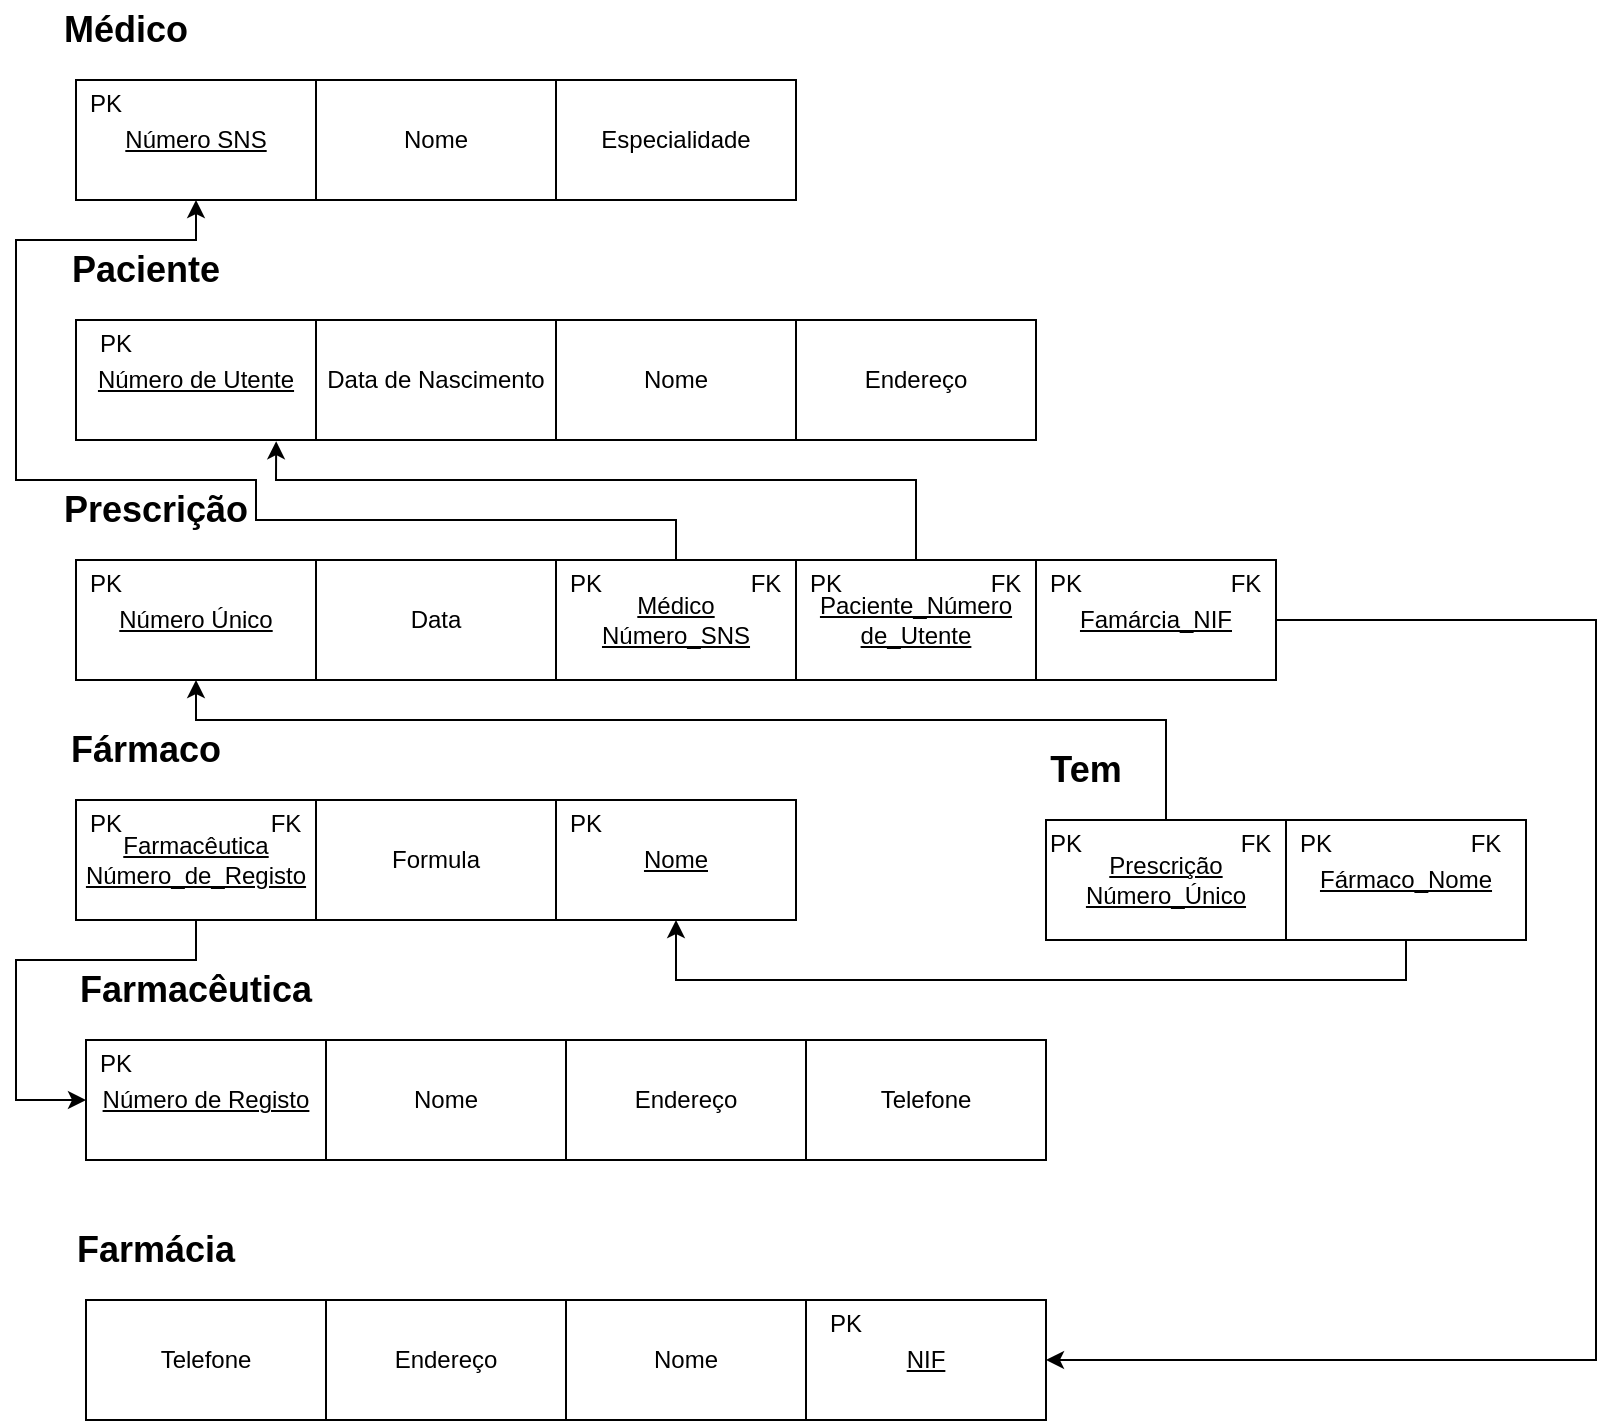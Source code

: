 <mxfile version="17.4.0" type="google"><diagram id="e1ZUcDwEIk89_z_dT6e8" name="Page-1"><mxGraphModel grid="1" page="1" gridSize="10" guides="1" tooltips="1" connect="1" arrows="1" fold="1" pageScale="1" pageWidth="850" pageHeight="1100" math="0" shadow="0"><root><mxCell id="0"/><mxCell id="1" parent="0"/><mxCell id="mJR4jNnANdIEDXLoKPRt-1" value="&lt;u&gt;Número Único&lt;/u&gt;" style="rounded=0;whiteSpace=wrap;html=1;" vertex="1" parent="1"><mxGeometry x="80" y="290" width="120" height="60" as="geometry"/></mxCell><mxCell id="mJR4jNnANdIEDXLoKPRt-2" value="Data" style="rounded=0;whiteSpace=wrap;html=1;" vertex="1" parent="1"><mxGeometry x="200" y="290" width="120" height="60" as="geometry"/></mxCell><mxCell id="mJR4jNnANdIEDXLoKPRt-3" value="Prescrição" style="text;html=1;strokeColor=none;fillColor=none;align=center;verticalAlign=middle;whiteSpace=wrap;rounded=0;fontSize=18;fontStyle=1" vertex="1" parent="1"><mxGeometry x="85" y="250" width="70" height="30" as="geometry"/></mxCell><mxCell id="mJR4jNnANdIEDXLoKPRt-10" value="&lt;u&gt;Número de Registo&lt;/u&gt;" style="rounded=0;whiteSpace=wrap;html=1;" vertex="1" parent="1"><mxGeometry x="85" y="530" width="120" height="60" as="geometry"/></mxCell><mxCell id="mJR4jNnANdIEDXLoKPRt-11" value="Nome" style="rounded=0;whiteSpace=wrap;html=1;" vertex="1" parent="1"><mxGeometry x="205" y="530" width="120" height="60" as="geometry"/></mxCell><mxCell id="mJR4jNnANdIEDXLoKPRt-12" value="Farmacêutica" style="text;html=1;strokeColor=none;fillColor=none;align=center;verticalAlign=middle;whiteSpace=wrap;rounded=0;fontSize=18;fontStyle=1" vertex="1" parent="1"><mxGeometry x="95" y="490" width="90" height="30" as="geometry"/></mxCell><mxCell id="mJR4jNnANdIEDXLoKPRt-13" value="Endereço" style="rounded=0;whiteSpace=wrap;html=1;" vertex="1" parent="1"><mxGeometry x="325" y="530" width="120" height="60" as="geometry"/></mxCell><mxCell id="mJR4jNnANdIEDXLoKPRt-14" value="Telefone" style="rounded=0;whiteSpace=wrap;html=1;" vertex="1" parent="1"><mxGeometry x="445" y="530" width="120" height="60" as="geometry"/></mxCell><mxCell id="mJR4jNnANdIEDXLoKPRt-15" value="Endereço" style="rounded=0;whiteSpace=wrap;html=1;" vertex="1" parent="1"><mxGeometry x="205" y="660" width="120" height="60" as="geometry"/></mxCell><mxCell id="mJR4jNnANdIEDXLoKPRt-16" value="Nome" style="rounded=0;whiteSpace=wrap;html=1;" vertex="1" parent="1"><mxGeometry x="325" y="660" width="120" height="60" as="geometry"/></mxCell><mxCell id="mJR4jNnANdIEDXLoKPRt-17" value="Farmácia" style="text;html=1;strokeColor=none;fillColor=none;align=center;verticalAlign=middle;whiteSpace=wrap;rounded=0;fontSize=18;fontStyle=1" vertex="1" parent="1"><mxGeometry x="85" y="620" width="70" height="30" as="geometry"/></mxCell><mxCell id="mJR4jNnANdIEDXLoKPRt-18" value="&lt;u&gt;NIF&lt;/u&gt;" style="rounded=0;whiteSpace=wrap;html=1;" vertex="1" parent="1"><mxGeometry x="445" y="660" width="120" height="60" as="geometry"/></mxCell><mxCell id="mJR4jNnANdIEDXLoKPRt-20" value="&lt;u&gt;Número de Utente&lt;/u&gt;" style="rounded=0;whiteSpace=wrap;html=1;" vertex="1" parent="1"><mxGeometry x="80" y="170" width="120" height="60" as="geometry"/></mxCell><mxCell id="mJR4jNnANdIEDXLoKPRt-21" value="Data de Nascimento" style="rounded=0;whiteSpace=wrap;html=1;" vertex="1" parent="1"><mxGeometry x="200" y="170" width="120" height="60" as="geometry"/></mxCell><mxCell id="mJR4jNnANdIEDXLoKPRt-22" value="Paciente" style="text;html=1;strokeColor=none;fillColor=none;align=center;verticalAlign=middle;whiteSpace=wrap;rounded=0;fontSize=18;fontStyle=1" vertex="1" parent="1"><mxGeometry x="80" y="130" width="70" height="30" as="geometry"/></mxCell><mxCell id="mJR4jNnANdIEDXLoKPRt-23" value="Nome" style="rounded=0;whiteSpace=wrap;html=1;" vertex="1" parent="1"><mxGeometry x="320" y="170" width="120" height="60" as="geometry"/></mxCell><mxCell id="mJR4jNnANdIEDXLoKPRt-24" value="Endereço" style="rounded=0;whiteSpace=wrap;html=1;" vertex="1" parent="1"><mxGeometry x="440" y="170" width="120" height="60" as="geometry"/></mxCell><mxCell id="mJR4jNnANdIEDXLoKPRt-25" value="&lt;u&gt;Nome&lt;/u&gt;" style="rounded=0;whiteSpace=wrap;html=1;" vertex="1" parent="1"><mxGeometry x="320" y="410" width="120" height="60" as="geometry"/></mxCell><mxCell id="mJR4jNnANdIEDXLoKPRt-26" value="Formula" style="rounded=0;whiteSpace=wrap;html=1;" vertex="1" parent="1"><mxGeometry x="200" y="410" width="120" height="60" as="geometry"/></mxCell><mxCell id="mJR4jNnANdIEDXLoKPRt-27" value="Fármaco" style="text;html=1;strokeColor=none;fillColor=none;align=center;verticalAlign=middle;whiteSpace=wrap;rounded=0;fontSize=18;fontStyle=1" vertex="1" parent="1"><mxGeometry x="80" y="370" width="70" height="30" as="geometry"/></mxCell><mxCell id="mJR4jNnANdIEDXLoKPRt-34" value="&lt;u&gt;Médico&lt;br&gt;Número_SNS&lt;/u&gt;" style="rounded=0;whiteSpace=wrap;html=1;" vertex="1" parent="1"><mxGeometry x="320" y="290" width="120" height="60" as="geometry"/></mxCell><mxCell id="mJR4jNnANdIEDXLoKPRt-35" value="&lt;u&gt;Paciente_Número&lt;br&gt;de_Utente&lt;br&gt;&lt;/u&gt;" style="rounded=0;whiteSpace=wrap;html=1;" vertex="1" parent="1"><mxGeometry x="440" y="290" width="120" height="60" as="geometry"/></mxCell><mxCell id="mJR4jNnANdIEDXLoKPRt-38" value="&lt;u&gt;Farmacêutica&lt;br&gt;Número_de_Registo&lt;/u&gt;" style="rounded=0;whiteSpace=wrap;html=1;" vertex="1" parent="1"><mxGeometry x="80" y="410" width="120" height="60" as="geometry"/></mxCell><mxCell id="mJR4jNnANdIEDXLoKPRt-44" value="&lt;u&gt;Prescrição&lt;br&gt;Número_Único&lt;/u&gt;" style="rounded=0;whiteSpace=wrap;html=1;" vertex="1" parent="1"><mxGeometry x="565" y="420" width="120" height="60" as="geometry"/></mxCell><mxCell id="mJR4jNnANdIEDXLoKPRt-45" value="Tem" style="text;html=1;strokeColor=none;fillColor=none;align=center;verticalAlign=middle;whiteSpace=wrap;rounded=0;fontSize=18;fontStyle=1" vertex="1" parent="1"><mxGeometry x="565" y="380" width="40" height="30" as="geometry"/></mxCell><mxCell id="mJR4jNnANdIEDXLoKPRt-46" value="&lt;u&gt;Fármaco_Nome&lt;/u&gt;" style="rounded=0;whiteSpace=wrap;html=1;" vertex="1" parent="1"><mxGeometry x="685" y="420" width="120" height="60" as="geometry"/></mxCell><mxCell id="mJR4jNnANdIEDXLoKPRt-50" value="Telefone" style="rounded=0;whiteSpace=wrap;html=1;" vertex="1" parent="1"><mxGeometry x="85" y="660" width="120" height="60" as="geometry"/></mxCell><mxCell id="mJR4jNnANdIEDXLoKPRt-53" value="&lt;u&gt;Famárcia_NIF&lt;br&gt;&lt;/u&gt;" style="rounded=0;whiteSpace=wrap;html=1;" vertex="1" parent="1"><mxGeometry x="560" y="290" width="120" height="60" as="geometry"/></mxCell><mxCell id="fZlBUKeY1A34CoHcBemb-9" value="&lt;font style=&quot;font-size: 12px&quot;&gt;PK&lt;/font&gt;" style="text;html=1;strokeColor=none;fillColor=none;align=center;verticalAlign=middle;whiteSpace=wrap;rounded=0;fontSize=18;" vertex="1" parent="1"><mxGeometry x="70" y="290" width="50" height="20" as="geometry"/></mxCell><mxCell id="fZlBUKeY1A34CoHcBemb-11" value="&lt;font style=&quot;font-size: 12px&quot;&gt;PK&lt;/font&gt;" style="text;html=1;strokeColor=none;fillColor=none;align=center;verticalAlign=middle;whiteSpace=wrap;rounded=0;fontSize=18;" vertex="1" parent="1"><mxGeometry x="310" y="290" width="50" height="20" as="geometry"/></mxCell><mxCell id="fZlBUKeY1A34CoHcBemb-12" value="&lt;font style=&quot;font-size: 12px&quot;&gt;FK&lt;/font&gt;" style="text;html=1;strokeColor=none;fillColor=none;align=center;verticalAlign=middle;whiteSpace=wrap;rounded=0;fontSize=18;" vertex="1" parent="1"><mxGeometry x="400" y="290" width="50" height="20" as="geometry"/></mxCell><mxCell id="fZlBUKeY1A34CoHcBemb-13" value="&lt;font style=&quot;font-size: 12px&quot;&gt;PK&lt;/font&gt;" style="text;html=1;strokeColor=none;fillColor=none;align=center;verticalAlign=middle;whiteSpace=wrap;rounded=0;fontSize=18;" vertex="1" parent="1"><mxGeometry x="430" y="290" width="50" height="20" as="geometry"/></mxCell><mxCell id="fZlBUKeY1A34CoHcBemb-14" value="&lt;font style=&quot;font-size: 12px&quot;&gt;FK&lt;/font&gt;" style="text;html=1;strokeColor=none;fillColor=none;align=center;verticalAlign=middle;whiteSpace=wrap;rounded=0;fontSize=18;" vertex="1" parent="1"><mxGeometry x="520" y="290" width="50" height="20" as="geometry"/></mxCell><mxCell id="fZlBUKeY1A34CoHcBemb-15" value="&lt;font style=&quot;font-size: 12px&quot;&gt;PK&lt;/font&gt;" style="text;html=1;strokeColor=none;fillColor=none;align=center;verticalAlign=middle;whiteSpace=wrap;rounded=0;fontSize=18;" vertex="1" parent="1"><mxGeometry x="550" y="290" width="50" height="20" as="geometry"/></mxCell><mxCell id="fZlBUKeY1A34CoHcBemb-16" value="&lt;font style=&quot;font-size: 12px&quot;&gt;FK&lt;/font&gt;" style="text;html=1;strokeColor=none;fillColor=none;align=center;verticalAlign=middle;whiteSpace=wrap;rounded=0;fontSize=18;" vertex="1" parent="1"><mxGeometry x="640" y="290" width="50" height="20" as="geometry"/></mxCell><mxCell id="fZlBUKeY1A34CoHcBemb-17" value="&lt;font style=&quot;font-size: 12px&quot;&gt;PK&lt;/font&gt;" style="text;html=1;strokeColor=none;fillColor=none;align=center;verticalAlign=middle;whiteSpace=wrap;rounded=0;fontSize=18;" vertex="1" parent="1"><mxGeometry x="310" y="410" width="50" height="20" as="geometry"/></mxCell><mxCell id="fZlBUKeY1A34CoHcBemb-19" value="&lt;font style=&quot;font-size: 12px&quot;&gt;PK&lt;/font&gt;" style="text;html=1;strokeColor=none;fillColor=none;align=center;verticalAlign=middle;whiteSpace=wrap;rounded=0;fontSize=18;" vertex="1" parent="1"><mxGeometry x="70" y="410" width="50" height="20" as="geometry"/></mxCell><mxCell id="fZlBUKeY1A34CoHcBemb-20" value="&lt;font style=&quot;font-size: 12px&quot;&gt;FK&lt;/font&gt;" style="text;html=1;strokeColor=none;fillColor=none;align=center;verticalAlign=middle;whiteSpace=wrap;rounded=0;fontSize=18;" vertex="1" parent="1"><mxGeometry x="160" y="410" width="50" height="20" as="geometry"/></mxCell><mxCell id="fZlBUKeY1A34CoHcBemb-22" value="&lt;font style=&quot;font-size: 12px&quot;&gt;PK&lt;/font&gt;" style="text;html=1;strokeColor=none;fillColor=none;align=center;verticalAlign=middle;whiteSpace=wrap;rounded=0;fontSize=18;" vertex="1" parent="1"><mxGeometry x="75" y="530" width="50" height="20" as="geometry"/></mxCell><mxCell id="fZlBUKeY1A34CoHcBemb-24" value="&lt;font style=&quot;font-size: 12px&quot;&gt;PK&lt;/font&gt;" style="text;html=1;strokeColor=none;fillColor=none;align=center;verticalAlign=middle;whiteSpace=wrap;rounded=0;fontSize=18;" vertex="1" parent="1"><mxGeometry x="75" y="170" width="50" height="20" as="geometry"/></mxCell><mxCell id="fZlBUKeY1A34CoHcBemb-25" value="&lt;font style=&quot;font-size: 12px&quot;&gt;PK&lt;/font&gt;" style="text;html=1;strokeColor=none;fillColor=none;align=center;verticalAlign=middle;whiteSpace=wrap;rounded=0;fontSize=18;" vertex="1" parent="1"><mxGeometry x="550" y="420" width="50" height="20" as="geometry"/></mxCell><mxCell id="fZlBUKeY1A34CoHcBemb-26" value="&lt;font style=&quot;font-size: 12px&quot;&gt;FK&lt;/font&gt;" style="text;html=1;strokeColor=none;fillColor=none;align=center;verticalAlign=middle;whiteSpace=wrap;rounded=0;fontSize=18;" vertex="1" parent="1"><mxGeometry x="645" y="420" width="50" height="20" as="geometry"/></mxCell><mxCell id="fZlBUKeY1A34CoHcBemb-27" value="&lt;font style=&quot;font-size: 12px&quot;&gt;PK&lt;/font&gt;" style="text;html=1;strokeColor=none;fillColor=none;align=center;verticalAlign=middle;whiteSpace=wrap;rounded=0;fontSize=18;" vertex="1" parent="1"><mxGeometry x="675" y="420" width="50" height="20" as="geometry"/></mxCell><mxCell id="fZlBUKeY1A34CoHcBemb-28" value="&lt;font style=&quot;font-size: 12px&quot;&gt;FK&lt;/font&gt;" style="text;html=1;strokeColor=none;fillColor=none;align=center;verticalAlign=middle;whiteSpace=wrap;rounded=0;fontSize=18;" vertex="1" parent="1"><mxGeometry x="760" y="420" width="50" height="20" as="geometry"/></mxCell><mxCell id="fZlBUKeY1A34CoHcBemb-29" value="&lt;u&gt;Número SNS&lt;/u&gt;" style="rounded=0;whiteSpace=wrap;html=1;" vertex="1" parent="1"><mxGeometry x="80" y="50" width="120" height="60" as="geometry"/></mxCell><mxCell id="fZlBUKeY1A34CoHcBemb-30" value="Nome" style="rounded=0;whiteSpace=wrap;html=1;" vertex="1" parent="1"><mxGeometry x="200" y="50" width="120" height="60" as="geometry"/></mxCell><mxCell id="fZlBUKeY1A34CoHcBemb-31" value="Médico" style="text;html=1;strokeColor=none;fillColor=none;align=center;verticalAlign=middle;whiteSpace=wrap;rounded=0;fontSize=18;fontStyle=1" vertex="1" parent="1"><mxGeometry x="80" y="10" width="50" height="30" as="geometry"/></mxCell><mxCell id="fZlBUKeY1A34CoHcBemb-32" value="Especialidade" style="rounded=0;whiteSpace=wrap;html=1;" vertex="1" parent="1"><mxGeometry x="320" y="50" width="120" height="60" as="geometry"/></mxCell><mxCell id="fZlBUKeY1A34CoHcBemb-33" value="&lt;font style=&quot;font-size: 12px&quot;&gt;PK&lt;/font&gt;" style="text;html=1;strokeColor=none;fillColor=none;align=center;verticalAlign=middle;whiteSpace=wrap;rounded=0;fontSize=18;" vertex="1" parent="1"><mxGeometry x="70" y="50" width="50" height="20" as="geometry"/></mxCell><mxCell id="fZlBUKeY1A34CoHcBemb-34" value="" style="endArrow=classic;html=1;rounded=0;fontSize=12;exitX=0.5;exitY=0;exitDx=0;exitDy=0;entryX=0.834;entryY=1.01;entryDx=0;entryDy=0;entryPerimeter=0;" edge="1" parent="1" source="mJR4jNnANdIEDXLoKPRt-35" target="mJR4jNnANdIEDXLoKPRt-20"><mxGeometry width="50" height="50" relative="1" as="geometry"><mxPoint x="480" y="300" as="sourcePoint"/><mxPoint x="530" y="250" as="targetPoint"/><Array as="points"><mxPoint x="500" y="250"/><mxPoint x="180" y="250"/></Array></mxGeometry></mxCell><mxCell id="fZlBUKeY1A34CoHcBemb-35" value="" style="endArrow=classic;html=1;rounded=0;fontSize=12;exitX=0.5;exitY=0;exitDx=0;exitDy=0;entryX=0.5;entryY=1;entryDx=0;entryDy=0;" edge="1" parent="1" source="mJR4jNnANdIEDXLoKPRt-34" target="fZlBUKeY1A34CoHcBemb-29"><mxGeometry width="50" height="50" relative="1" as="geometry"><mxPoint x="340" y="440" as="sourcePoint"/><mxPoint x="390" y="390" as="targetPoint"/><Array as="points"><mxPoint x="380" y="270"/><mxPoint x="170" y="270"/><mxPoint x="170" y="250"/><mxPoint x="50" y="250"/><mxPoint x="50" y="130"/><mxPoint x="140" y="130"/></Array></mxGeometry></mxCell><mxCell id="fZlBUKeY1A34CoHcBemb-38" value="&lt;font style=&quot;font-size: 12px&quot;&gt;PK&lt;/font&gt;" style="text;html=1;strokeColor=none;fillColor=none;align=center;verticalAlign=middle;whiteSpace=wrap;rounded=0;fontSize=18;" vertex="1" parent="1"><mxGeometry x="440" y="660" width="50" height="20" as="geometry"/></mxCell><mxCell id="fZlBUKeY1A34CoHcBemb-39" value="" style="endArrow=classic;html=1;rounded=0;fontSize=12;exitX=1;exitY=0.5;exitDx=0;exitDy=0;entryX=1;entryY=0.5;entryDx=0;entryDy=0;" edge="1" parent="1" source="mJR4jNnANdIEDXLoKPRt-53" target="mJR4jNnANdIEDXLoKPRt-18"><mxGeometry width="50" height="50" relative="1" as="geometry"><mxPoint x="340" y="560" as="sourcePoint"/><mxPoint x="390" y="510" as="targetPoint"/><Array as="points"><mxPoint x="840" y="320"/><mxPoint x="840" y="690"/></Array></mxGeometry></mxCell><mxCell id="fZlBUKeY1A34CoHcBemb-40" value="" style="endArrow=classic;html=1;rounded=0;fontSize=12;exitX=0.5;exitY=1;exitDx=0;exitDy=0;entryX=0.5;entryY=1;entryDx=0;entryDy=0;" edge="1" parent="1" source="mJR4jNnANdIEDXLoKPRt-46" target="mJR4jNnANdIEDXLoKPRt-25"><mxGeometry width="50" height="50" relative="1" as="geometry"><mxPoint x="400" y="440" as="sourcePoint"/><mxPoint x="450" y="390" as="targetPoint"/><Array as="points"><mxPoint x="745" y="500"/><mxPoint x="380" y="500"/></Array></mxGeometry></mxCell><mxCell id="fZlBUKeY1A34CoHcBemb-41" value="" style="endArrow=classic;html=1;rounded=0;fontSize=12;exitX=0.5;exitY=0;exitDx=0;exitDy=0;entryX=0.5;entryY=1;entryDx=0;entryDy=0;" edge="1" parent="1" source="mJR4jNnANdIEDXLoKPRt-44" target="mJR4jNnANdIEDXLoKPRt-1"><mxGeometry width="50" height="50" relative="1" as="geometry"><mxPoint x="400" y="440" as="sourcePoint"/><mxPoint x="450" y="390" as="targetPoint"/><Array as="points"><mxPoint x="625" y="370"/><mxPoint x="140" y="370"/></Array></mxGeometry></mxCell><mxCell id="fZlBUKeY1A34CoHcBemb-42" value="" style="endArrow=classic;html=1;rounded=0;fontSize=12;exitX=0.5;exitY=1;exitDx=0;exitDy=0;entryX=0;entryY=0.5;entryDx=0;entryDy=0;" edge="1" parent="1" source="mJR4jNnANdIEDXLoKPRt-38" target="mJR4jNnANdIEDXLoKPRt-10"><mxGeometry width="50" height="50" relative="1" as="geometry"><mxPoint x="400" y="440" as="sourcePoint"/><mxPoint x="450" y="390" as="targetPoint"/><Array as="points"><mxPoint x="140" y="490"/><mxPoint x="50" y="490"/><mxPoint x="50" y="560"/></Array></mxGeometry></mxCell></root></mxGraphModel></diagram></mxfile>